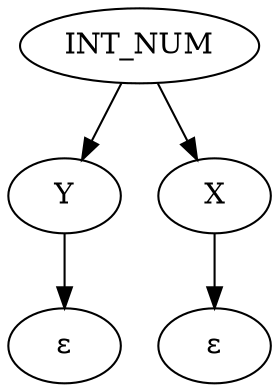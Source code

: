 // Árbol Sintáctico Abstracto
digraph {
	135720829236336 [label=INT_NUM]
	135720829236480 [label=Y]
	135720829236432 [label="ε"]
	135720829236480 -> 135720829236432
	135720829236336 -> 135720829236480
	135720829236624 [label=X]
	135720829236576 [label="ε"]
	135720829236624 -> 135720829236576
	135720829236336 -> 135720829236624
}
